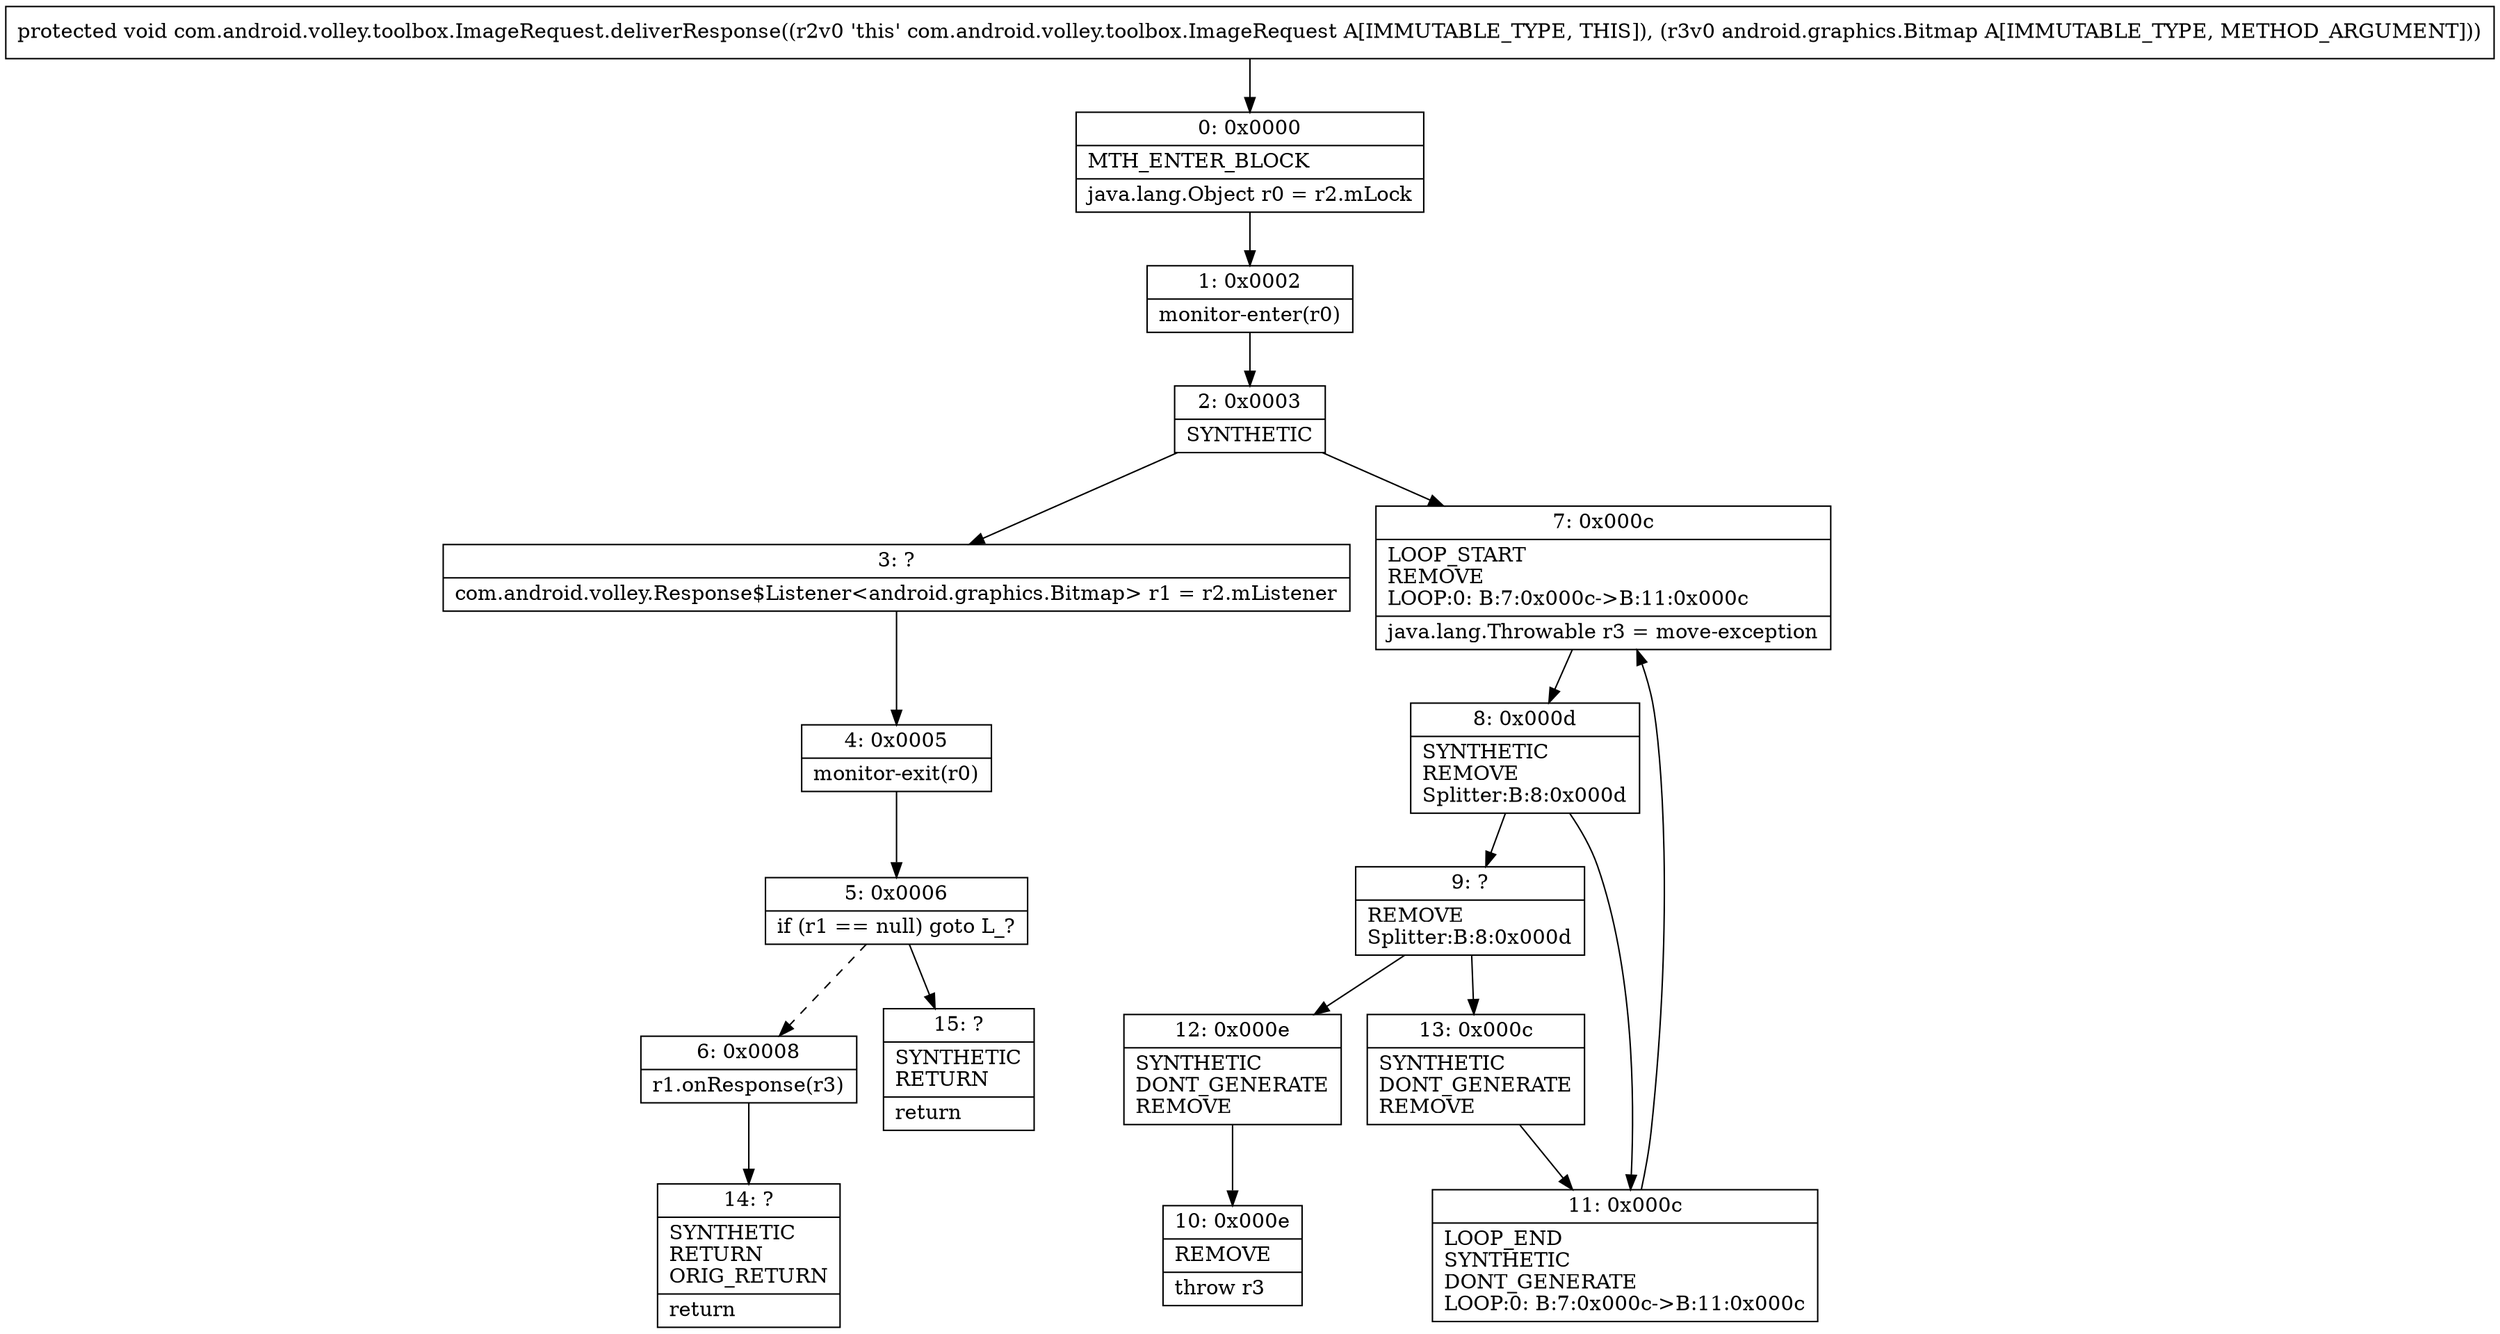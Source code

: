 digraph "CFG forcom.android.volley.toolbox.ImageRequest.deliverResponse(Landroid\/graphics\/Bitmap;)V" {
Node_0 [shape=record,label="{0\:\ 0x0000|MTH_ENTER_BLOCK\l|java.lang.Object r0 = r2.mLock\l}"];
Node_1 [shape=record,label="{1\:\ 0x0002|monitor\-enter(r0)\l}"];
Node_2 [shape=record,label="{2\:\ 0x0003|SYNTHETIC\l}"];
Node_3 [shape=record,label="{3\:\ ?|com.android.volley.Response$Listener\<android.graphics.Bitmap\> r1 = r2.mListener\l}"];
Node_4 [shape=record,label="{4\:\ 0x0005|monitor\-exit(r0)\l}"];
Node_5 [shape=record,label="{5\:\ 0x0006|if (r1 == null) goto L_?\l}"];
Node_6 [shape=record,label="{6\:\ 0x0008|r1.onResponse(r3)\l}"];
Node_7 [shape=record,label="{7\:\ 0x000c|LOOP_START\lREMOVE\lLOOP:0: B:7:0x000c\-\>B:11:0x000c\l|java.lang.Throwable r3 = move\-exception\l}"];
Node_8 [shape=record,label="{8\:\ 0x000d|SYNTHETIC\lREMOVE\lSplitter:B:8:0x000d\l}"];
Node_9 [shape=record,label="{9\:\ ?|REMOVE\lSplitter:B:8:0x000d\l}"];
Node_10 [shape=record,label="{10\:\ 0x000e|REMOVE\l|throw r3\l}"];
Node_11 [shape=record,label="{11\:\ 0x000c|LOOP_END\lSYNTHETIC\lDONT_GENERATE\lLOOP:0: B:7:0x000c\-\>B:11:0x000c\l}"];
Node_12 [shape=record,label="{12\:\ 0x000e|SYNTHETIC\lDONT_GENERATE\lREMOVE\l}"];
Node_13 [shape=record,label="{13\:\ 0x000c|SYNTHETIC\lDONT_GENERATE\lREMOVE\l}"];
Node_14 [shape=record,label="{14\:\ ?|SYNTHETIC\lRETURN\lORIG_RETURN\l|return\l}"];
Node_15 [shape=record,label="{15\:\ ?|SYNTHETIC\lRETURN\l|return\l}"];
MethodNode[shape=record,label="{protected void com.android.volley.toolbox.ImageRequest.deliverResponse((r2v0 'this' com.android.volley.toolbox.ImageRequest A[IMMUTABLE_TYPE, THIS]), (r3v0 android.graphics.Bitmap A[IMMUTABLE_TYPE, METHOD_ARGUMENT])) }"];
MethodNode -> Node_0;
Node_0 -> Node_1;
Node_1 -> Node_2;
Node_2 -> Node_3;
Node_2 -> Node_7;
Node_3 -> Node_4;
Node_4 -> Node_5;
Node_5 -> Node_6[style=dashed];
Node_5 -> Node_15;
Node_6 -> Node_14;
Node_7 -> Node_8;
Node_8 -> Node_9;
Node_8 -> Node_11;
Node_9 -> Node_12;
Node_9 -> Node_13;
Node_11 -> Node_7;
Node_12 -> Node_10;
Node_13 -> Node_11;
}


